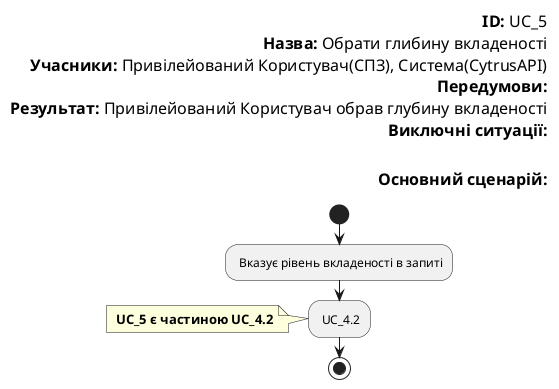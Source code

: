 @startuml

left header
<font color=000 size=16><b>ID:</b> UC_5
<font color=000 size=16><b>Назва:</b> Обрати глибину вкладеності
<font color=000 size=16><b>Учасники:</b> Привілейований Користувач(СПЗ), Система(CytrusAPI)
<font color=000 size=16><b>Передумови:</b>
<font color=000 size=16><b>Результат:</b> Привілейований Користувач обрав глубину вкладеності
<font color=000 size=16><b>Виключні ситуації:</b>
<font color=red size=16>

<font color=000 size=16><b>Основний сценарій:</b>

end header

start
: Вказує рівень вкладеності в запиті;

: UC_4.2;
note left
<b> UC_5 є частиною UC_4.2
end note

stop;

@enduml